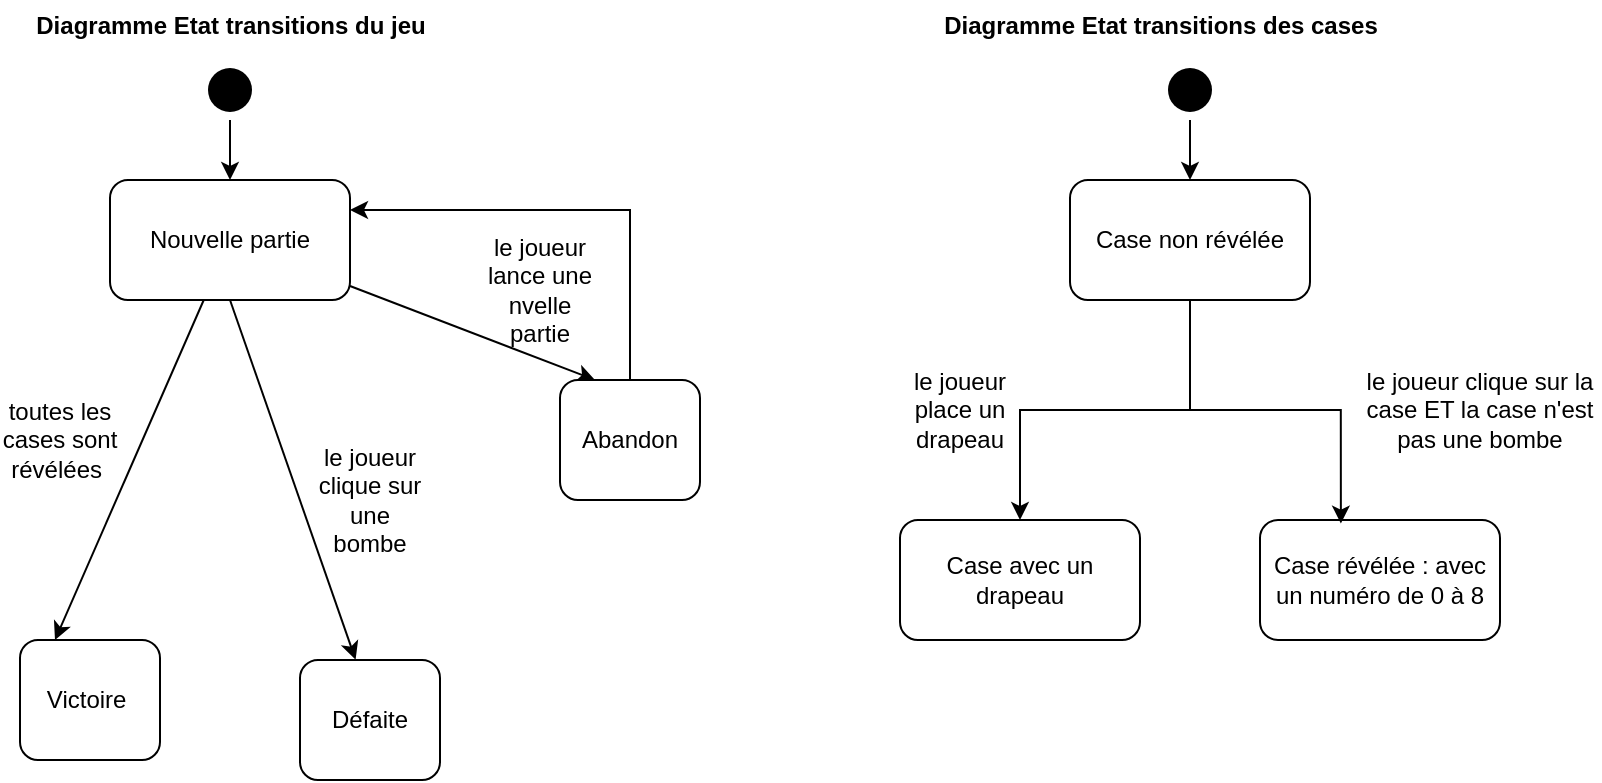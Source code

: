 <mxfile version="24.7.17">
  <diagram name="Page-1" id="Qug62cxmey-qaUQhkRGi">
    <mxGraphModel dx="1042" dy="1734" grid="1" gridSize="10" guides="1" tooltips="1" connect="1" arrows="1" fold="1" page="1" pageScale="1" pageWidth="827" pageHeight="1169" math="0" shadow="0">
      <root>
        <mxCell id="0" />
        <mxCell id="1" parent="0" />
        <mxCell id="mNkXA_2sfwO2EeYy0qba-4" style="edgeStyle=orthogonalEdgeStyle;rounded=0;orthogonalLoop=1;jettySize=auto;html=1;entryX=0.5;entryY=0;entryDx=0;entryDy=0;" edge="1" parent="1" source="mNkXA_2sfwO2EeYy0qba-1" target="mNkXA_2sfwO2EeYy0qba-3">
          <mxGeometry relative="1" as="geometry" />
        </mxCell>
        <mxCell id="mNkXA_2sfwO2EeYy0qba-1" value="" style="ellipse;html=1;shape=endState;fillColor=#000000;strokeColor=none;" vertex="1" parent="1">
          <mxGeometry x="110" y="-1130" width="30" height="30" as="geometry" />
        </mxCell>
        <mxCell id="mNkXA_2sfwO2EeYy0qba-2" value="Diagramme Etat transitions du jeu" style="text;align=center;fontStyle=1;verticalAlign=middle;spacingLeft=3;spacingRight=3;strokeColor=none;rotatable=0;points=[[0,0.5],[1,0.5]];portConstraint=eastwest;html=1;" vertex="1" parent="1">
          <mxGeometry x="85" y="-1160" width="80" height="26" as="geometry" />
        </mxCell>
        <mxCell id="mNkXA_2sfwO2EeYy0qba-10" style="rounded=0;orthogonalLoop=1;jettySize=auto;html=1;entryX=0.25;entryY=0;entryDx=0;entryDy=0;" edge="1" parent="1" source="mNkXA_2sfwO2EeYy0qba-3" target="mNkXA_2sfwO2EeYy0qba-5">
          <mxGeometry relative="1" as="geometry" />
        </mxCell>
        <mxCell id="mNkXA_2sfwO2EeYy0qba-13" style="rounded=0;orthogonalLoop=1;jettySize=auto;html=1;entryX=0.25;entryY=0;entryDx=0;entryDy=0;" edge="1" parent="1" source="mNkXA_2sfwO2EeYy0qba-3" target="mNkXA_2sfwO2EeYy0qba-8">
          <mxGeometry relative="1" as="geometry" />
        </mxCell>
        <mxCell id="mNkXA_2sfwO2EeYy0qba-3" value="Nouvelle partie" style="rounded=1;whiteSpace=wrap;html=1;" vertex="1" parent="1">
          <mxGeometry x="65" y="-1070" width="120" height="60" as="geometry" />
        </mxCell>
        <mxCell id="mNkXA_2sfwO2EeYy0qba-5" value="Victoire&amp;nbsp;" style="rounded=1;whiteSpace=wrap;html=1;" vertex="1" parent="1">
          <mxGeometry x="20" y="-840" width="70" height="60" as="geometry" />
        </mxCell>
        <mxCell id="mNkXA_2sfwO2EeYy0qba-6" value="Défaite" style="rounded=1;whiteSpace=wrap;html=1;" vertex="1" parent="1">
          <mxGeometry x="160" y="-830" width="70" height="60" as="geometry" />
        </mxCell>
        <mxCell id="mNkXA_2sfwO2EeYy0qba-18" style="edgeStyle=orthogonalEdgeStyle;rounded=0;orthogonalLoop=1;jettySize=auto;html=1;exitX=0.5;exitY=0;exitDx=0;exitDy=0;entryX=1;entryY=0.25;entryDx=0;entryDy=0;" edge="1" parent="1" source="mNkXA_2sfwO2EeYy0qba-8" target="mNkXA_2sfwO2EeYy0qba-3">
          <mxGeometry relative="1" as="geometry" />
        </mxCell>
        <mxCell id="mNkXA_2sfwO2EeYy0qba-8" value="Abandon" style="rounded=1;whiteSpace=wrap;html=1;" vertex="1" parent="1">
          <mxGeometry x="290" y="-970" width="70" height="60" as="geometry" />
        </mxCell>
        <mxCell id="mNkXA_2sfwO2EeYy0qba-11" style="rounded=0;orthogonalLoop=1;jettySize=auto;html=1;exitX=0.5;exitY=1;exitDx=0;exitDy=0;entryX=0.397;entryY=-0.003;entryDx=0;entryDy=0;entryPerimeter=0;" edge="1" parent="1" source="mNkXA_2sfwO2EeYy0qba-3" target="mNkXA_2sfwO2EeYy0qba-6">
          <mxGeometry relative="1" as="geometry" />
        </mxCell>
        <mxCell id="mNkXA_2sfwO2EeYy0qba-12" value="Diagramme Etat transitions des cases" style="text;align=center;fontStyle=1;verticalAlign=middle;spacingLeft=3;spacingRight=3;strokeColor=none;rotatable=0;points=[[0,0.5],[1,0.5]];portConstraint=eastwest;html=1;" vertex="1" parent="1">
          <mxGeometry x="550" y="-1160" width="80" height="26" as="geometry" />
        </mxCell>
        <mxCell id="mNkXA_2sfwO2EeYy0qba-16" style="edgeStyle=orthogonalEdgeStyle;rounded=0;orthogonalLoop=1;jettySize=auto;html=1;entryX=0.5;entryY=0;entryDx=0;entryDy=0;" edge="1" parent="1" source="mNkXA_2sfwO2EeYy0qba-14" target="mNkXA_2sfwO2EeYy0qba-15">
          <mxGeometry relative="1" as="geometry" />
        </mxCell>
        <mxCell id="mNkXA_2sfwO2EeYy0qba-14" value="" style="ellipse;html=1;shape=endState;fillColor=#000000;strokeColor=none;" vertex="1" parent="1">
          <mxGeometry x="590" y="-1130" width="30" height="30" as="geometry" />
        </mxCell>
        <mxCell id="mNkXA_2sfwO2EeYy0qba-24" style="edgeStyle=orthogonalEdgeStyle;rounded=0;orthogonalLoop=1;jettySize=auto;html=1;entryX=0.5;entryY=0;entryDx=0;entryDy=0;" edge="1" parent="1" source="mNkXA_2sfwO2EeYy0qba-15" target="mNkXA_2sfwO2EeYy0qba-22">
          <mxGeometry relative="1" as="geometry" />
        </mxCell>
        <mxCell id="mNkXA_2sfwO2EeYy0qba-15" value="Case non révélée" style="rounded=1;whiteSpace=wrap;html=1;" vertex="1" parent="1">
          <mxGeometry x="545" y="-1070" width="120" height="60" as="geometry" />
        </mxCell>
        <mxCell id="mNkXA_2sfwO2EeYy0qba-19" value="toutes les cases sont révélées&amp;nbsp;" style="text;html=1;align=center;verticalAlign=middle;whiteSpace=wrap;rounded=0;" vertex="1" parent="1">
          <mxGeometry x="10" y="-955" width="60" height="30" as="geometry" />
        </mxCell>
        <mxCell id="mNkXA_2sfwO2EeYy0qba-20" value="le joueur clique sur une bombe" style="text;html=1;align=center;verticalAlign=middle;whiteSpace=wrap;rounded=0;" vertex="1" parent="1">
          <mxGeometry x="165" y="-925" width="60" height="30" as="geometry" />
        </mxCell>
        <mxCell id="mNkXA_2sfwO2EeYy0qba-21" value="le joueur lance une nvelle partie" style="text;html=1;align=center;verticalAlign=middle;whiteSpace=wrap;rounded=0;" vertex="1" parent="1">
          <mxGeometry x="250" y="-1030" width="60" height="30" as="geometry" />
        </mxCell>
        <mxCell id="mNkXA_2sfwO2EeYy0qba-22" value="Case avec un drapeau" style="rounded=1;whiteSpace=wrap;html=1;" vertex="1" parent="1">
          <mxGeometry x="460" y="-900" width="120" height="60" as="geometry" />
        </mxCell>
        <mxCell id="mNkXA_2sfwO2EeYy0qba-23" value="Case révélée : avec un numéro de 0 à 8" style="rounded=1;whiteSpace=wrap;html=1;" vertex="1" parent="1">
          <mxGeometry x="640" y="-900" width="120" height="60" as="geometry" />
        </mxCell>
        <mxCell id="mNkXA_2sfwO2EeYy0qba-25" style="edgeStyle=orthogonalEdgeStyle;rounded=0;orthogonalLoop=1;jettySize=auto;html=1;entryX=0.337;entryY=0.03;entryDx=0;entryDy=0;entryPerimeter=0;" edge="1" parent="1" source="mNkXA_2sfwO2EeYy0qba-15" target="mNkXA_2sfwO2EeYy0qba-23">
          <mxGeometry relative="1" as="geometry" />
        </mxCell>
        <mxCell id="mNkXA_2sfwO2EeYy0qba-26" value="le joueur place un drapeau" style="text;html=1;align=center;verticalAlign=middle;whiteSpace=wrap;rounded=0;" vertex="1" parent="1">
          <mxGeometry x="460" y="-970" width="60" height="30" as="geometry" />
        </mxCell>
        <mxCell id="mNkXA_2sfwO2EeYy0qba-27" value="le joueur clique sur la case ET la case n&#39;est pas une bombe" style="text;html=1;align=center;verticalAlign=middle;whiteSpace=wrap;rounded=0;" vertex="1" parent="1">
          <mxGeometry x="690" y="-970" width="120" height="30" as="geometry" />
        </mxCell>
      </root>
    </mxGraphModel>
  </diagram>
</mxfile>

